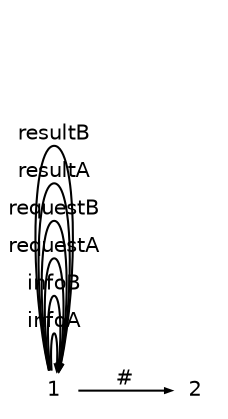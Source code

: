 digraph g
{
   graph [rankdir=LR];
   edge [arrowsize=0.3,fontsize=10,fontname=Helvetica];
   node [shape=plaintext,width=.3,height=.2,fontsize=10,fontname=Helvetica];
   1->1 [label="infoA"];
   1->1 [label="infoB"];
   1->1 [label="requestA"];
   1->1 [label="requestB"];
   1->1 [label="resultA"];
   1->1 [label="resultB"];
   1->2 [label="#"];
}

